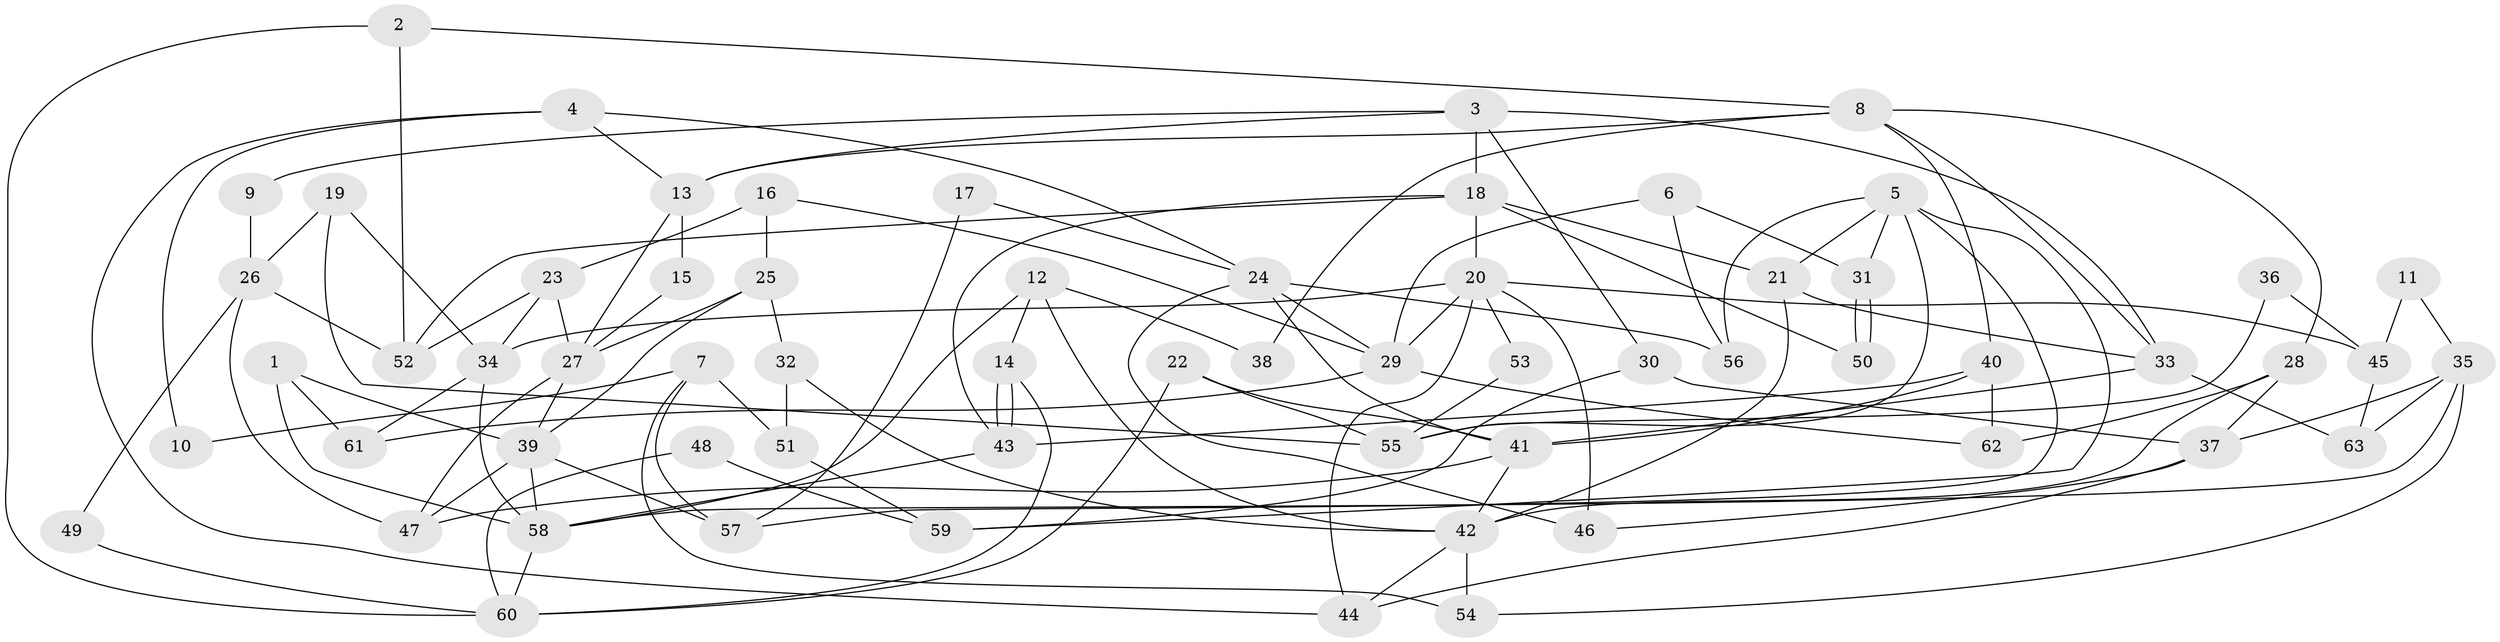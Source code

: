 // coarse degree distribution, {4: 0.225, 7: 0.125, 6: 0.175, 3: 0.125, 5: 0.075, 2: 0.15, 1: 0.025, 11: 0.025, 9: 0.025, 10: 0.05}
// Generated by graph-tools (version 1.1) at 2025/23/03/03/25 07:23:57]
// undirected, 63 vertices, 126 edges
graph export_dot {
graph [start="1"]
  node [color=gray90,style=filled];
  1;
  2;
  3;
  4;
  5;
  6;
  7;
  8;
  9;
  10;
  11;
  12;
  13;
  14;
  15;
  16;
  17;
  18;
  19;
  20;
  21;
  22;
  23;
  24;
  25;
  26;
  27;
  28;
  29;
  30;
  31;
  32;
  33;
  34;
  35;
  36;
  37;
  38;
  39;
  40;
  41;
  42;
  43;
  44;
  45;
  46;
  47;
  48;
  49;
  50;
  51;
  52;
  53;
  54;
  55;
  56;
  57;
  58;
  59;
  60;
  61;
  62;
  63;
  1 -- 58;
  1 -- 39;
  1 -- 61;
  2 -- 52;
  2 -- 8;
  2 -- 60;
  3 -- 13;
  3 -- 18;
  3 -- 9;
  3 -- 30;
  3 -- 33;
  4 -- 13;
  4 -- 24;
  4 -- 10;
  4 -- 44;
  5 -- 59;
  5 -- 31;
  5 -- 21;
  5 -- 55;
  5 -- 56;
  5 -- 57;
  6 -- 56;
  6 -- 29;
  6 -- 31;
  7 -- 54;
  7 -- 57;
  7 -- 10;
  7 -- 51;
  8 -- 33;
  8 -- 40;
  8 -- 13;
  8 -- 28;
  8 -- 38;
  9 -- 26;
  11 -- 45;
  11 -- 35;
  12 -- 58;
  12 -- 42;
  12 -- 14;
  12 -- 38;
  13 -- 27;
  13 -- 15;
  14 -- 43;
  14 -- 43;
  14 -- 60;
  15 -- 27;
  16 -- 25;
  16 -- 29;
  16 -- 23;
  17 -- 57;
  17 -- 24;
  18 -- 20;
  18 -- 43;
  18 -- 21;
  18 -- 50;
  18 -- 52;
  19 -- 34;
  19 -- 55;
  19 -- 26;
  20 -- 44;
  20 -- 29;
  20 -- 34;
  20 -- 45;
  20 -- 46;
  20 -- 53;
  21 -- 33;
  21 -- 42;
  22 -- 41;
  22 -- 60;
  22 -- 55;
  23 -- 27;
  23 -- 34;
  23 -- 52;
  24 -- 41;
  24 -- 29;
  24 -- 46;
  24 -- 56;
  25 -- 39;
  25 -- 27;
  25 -- 32;
  26 -- 52;
  26 -- 47;
  26 -- 49;
  27 -- 47;
  27 -- 39;
  28 -- 37;
  28 -- 42;
  28 -- 62;
  29 -- 61;
  29 -- 62;
  30 -- 37;
  30 -- 59;
  31 -- 50;
  31 -- 50;
  32 -- 42;
  32 -- 51;
  33 -- 41;
  33 -- 63;
  34 -- 58;
  34 -- 61;
  35 -- 37;
  35 -- 58;
  35 -- 54;
  35 -- 63;
  36 -- 55;
  36 -- 45;
  37 -- 44;
  37 -- 46;
  39 -- 58;
  39 -- 47;
  39 -- 57;
  40 -- 41;
  40 -- 43;
  40 -- 62;
  41 -- 42;
  41 -- 47;
  42 -- 44;
  42 -- 54;
  43 -- 58;
  45 -- 63;
  48 -- 59;
  48 -- 60;
  49 -- 60;
  51 -- 59;
  53 -- 55;
  58 -- 60;
}
